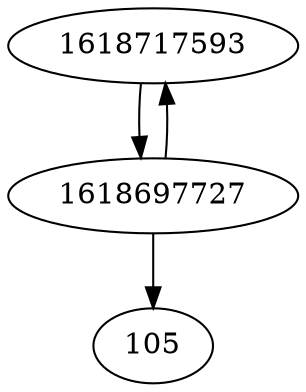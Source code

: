 strict digraph  {
1618717593;
105;
1618697727;
1618717593 -> 1618697727;
1618697727 -> 1618717593;
1618697727 -> 105;
}
